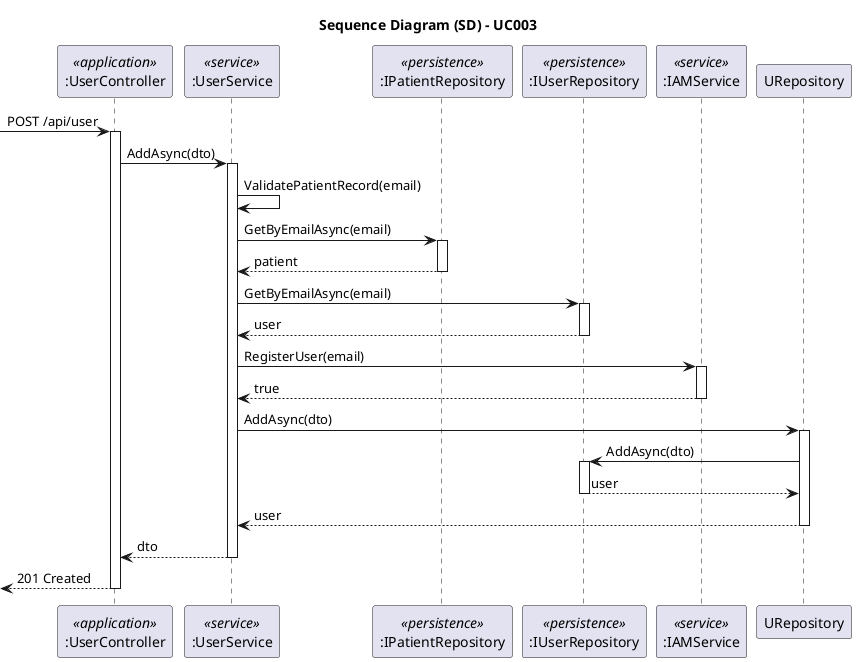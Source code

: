@startuml uc003-sequence-diagram

skinparam packageStyle rectangle
skinparam shadowing false
skinparam linetype polyline

skinparam classAttributeIconSize 0

title Sequence Diagram (SD) - UC003

participant ":UserController" as Controller <<application>>
participant ":UserService" as Service <<service>>
participant ":IPatientRepository" as IPRepo <<persistence>>
participant ":IUserRepository" as IURepo <<persistence>>
participant ":IAMService" as IAMService <<service>>

-> Controller: POST /api/user

activate Controller

    Controller -> Service: AddAsync(dto)

    activate Service

        Service -> Service: ValidatePatientRecord(email)

        Service -> IPRepo: GetByEmailAsync(email)

        activate IPRepo

            IPRepo --> Service: patient

        deactivate IPRepo

        Service -> IURepo: GetByEmailAsync(email)
        
        activate IURepo

            IURepo --> Service: user

        deactivate IURepo

        Service -> IAMService: RegisterUser(email)

        activate IAMService

            IAMService --> Service: true

        deactivate IAMService

        Service -> URepository: AddAsync(dto)

        activate URepository

            URepository -> IURepo: AddAsync(dto)

            activate IURepo

                IURepo --> URepository: user

            deactivate IURepo

            URepository --> Service: user

        deactivate URepository

        Service --> Controller: dto

    deactivate Service

    <-- Controller: 201 Created

deactivate Controller

@enduml
